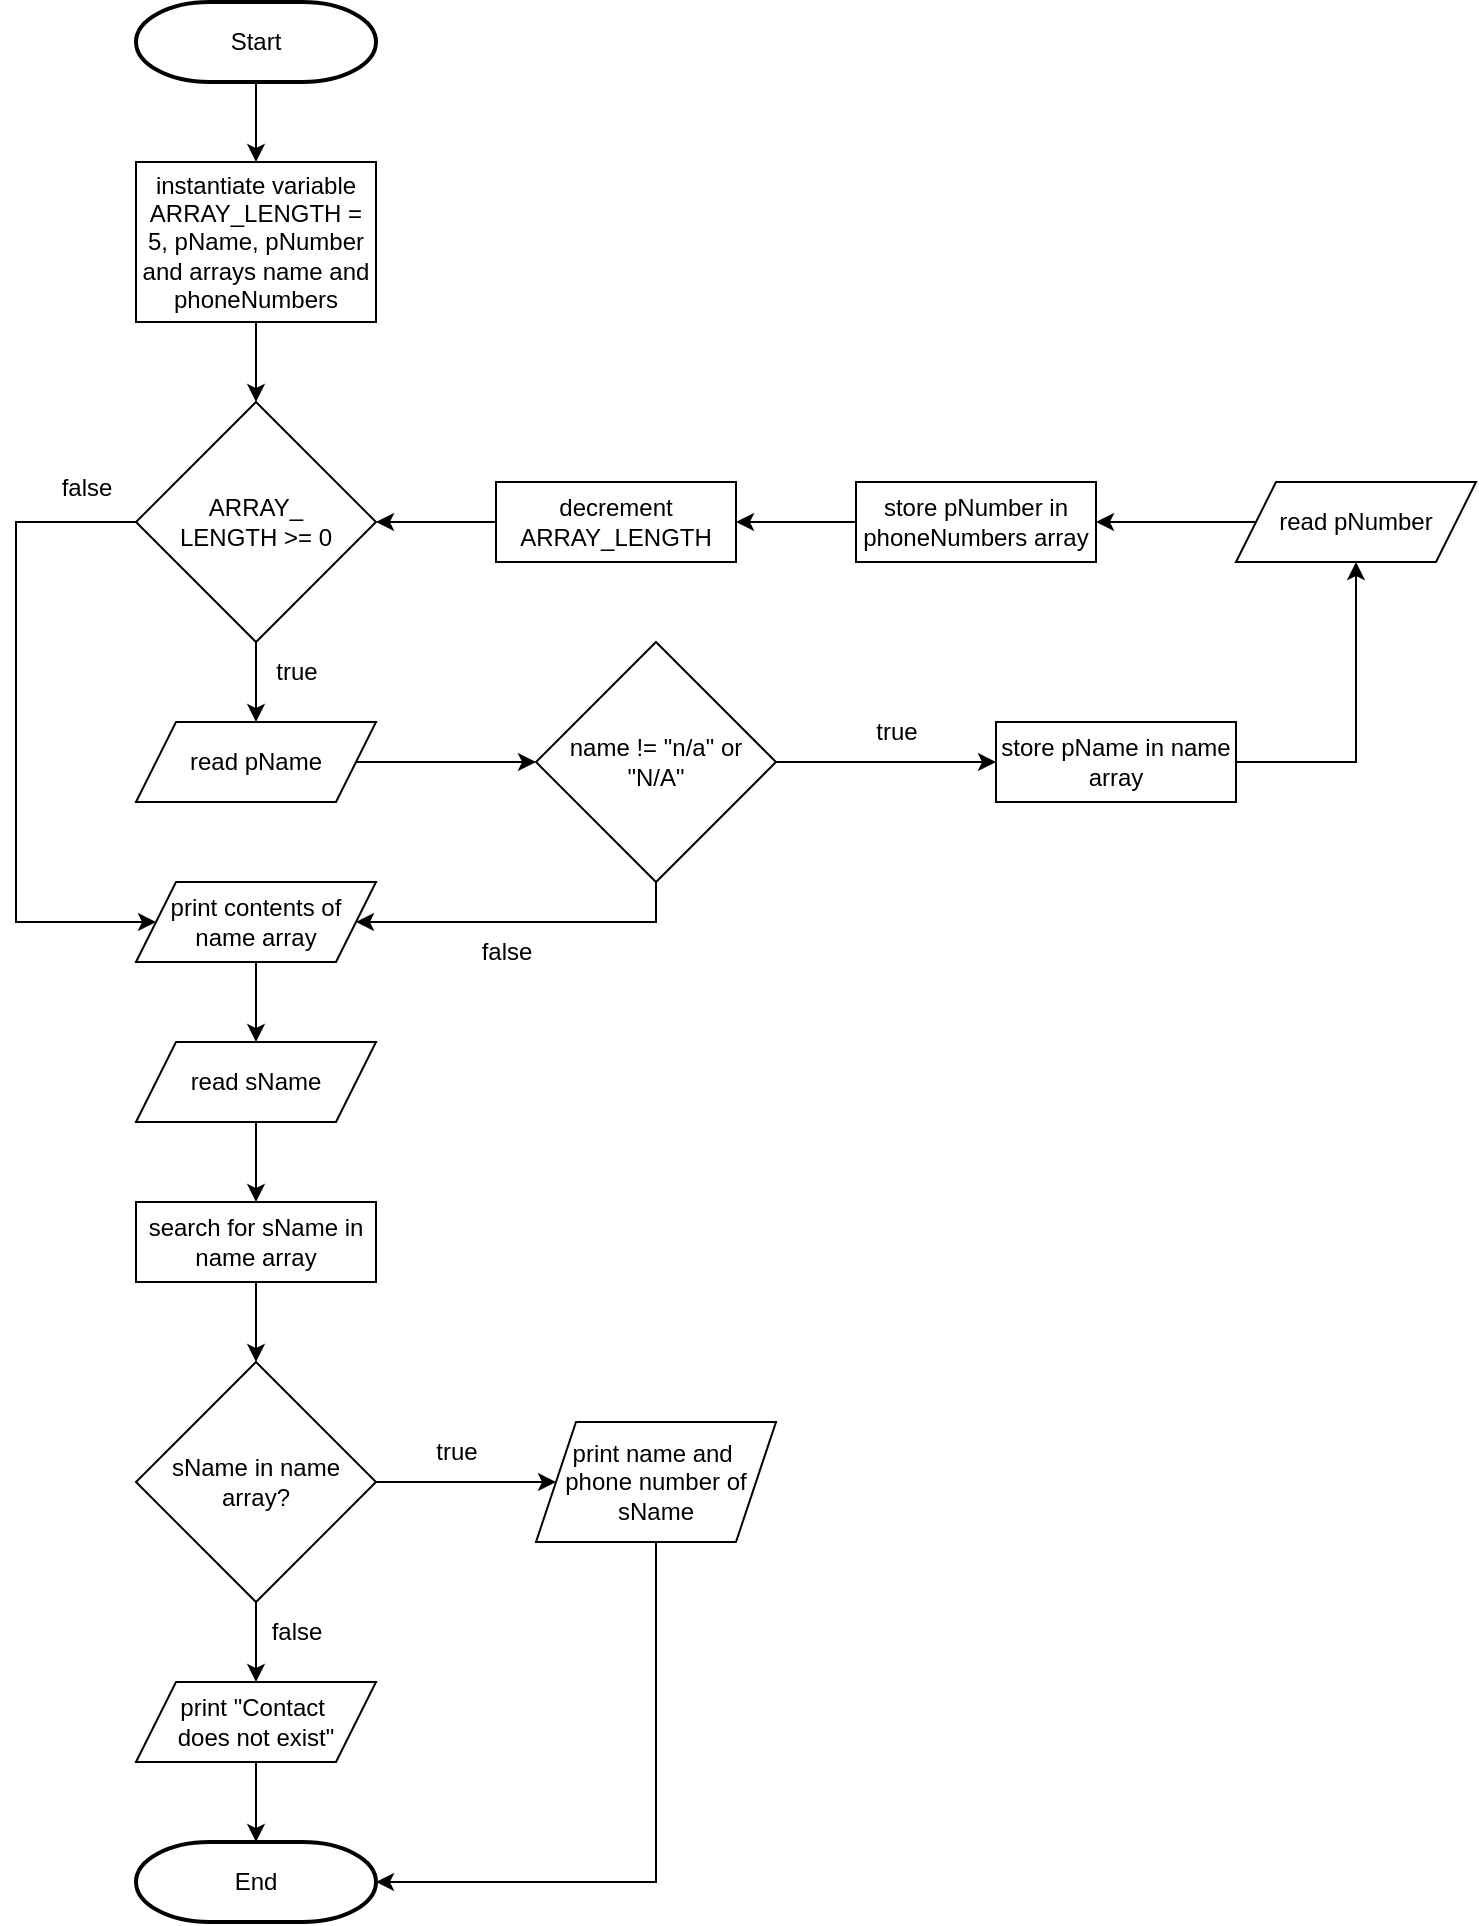 <mxfile version="24.8.3">
  <diagram name="Page-1" id="DAut1F4aCKJ11IRs0n-o">
    <mxGraphModel dx="2331" dy="1045" grid="1" gridSize="10" guides="1" tooltips="1" connect="1" arrows="1" fold="1" page="1" pageScale="1" pageWidth="850" pageHeight="1100" math="0" shadow="0">
      <root>
        <mxCell id="0" />
        <mxCell id="1" parent="0" />
        <mxCell id="puC9_LMfY6wL56W5gIWX-12" style="edgeStyle=orthogonalEdgeStyle;rounded=0;orthogonalLoop=1;jettySize=auto;html=1;exitX=0.5;exitY=1;exitDx=0;exitDy=0;exitPerimeter=0;entryX=0.5;entryY=0;entryDx=0;entryDy=0;" edge="1" parent="1" source="puC9_LMfY6wL56W5gIWX-2" target="puC9_LMfY6wL56W5gIWX-3">
          <mxGeometry relative="1" as="geometry" />
        </mxCell>
        <mxCell id="puC9_LMfY6wL56W5gIWX-2" value="Start" style="strokeWidth=2;html=1;shape=mxgraph.flowchart.terminator;whiteSpace=wrap;" vertex="1" parent="1">
          <mxGeometry x="120" y="40" width="120" height="40" as="geometry" />
        </mxCell>
        <mxCell id="puC9_LMfY6wL56W5gIWX-13" style="edgeStyle=orthogonalEdgeStyle;rounded=0;orthogonalLoop=1;jettySize=auto;html=1;exitX=0.5;exitY=1;exitDx=0;exitDy=0;entryX=0.5;entryY=0;entryDx=0;entryDy=0;" edge="1" parent="1" source="puC9_LMfY6wL56W5gIWX-3" target="puC9_LMfY6wL56W5gIWX-4">
          <mxGeometry relative="1" as="geometry" />
        </mxCell>
        <mxCell id="puC9_LMfY6wL56W5gIWX-3" value="instantiate variable ARRAY_LENGTH = 5, pName, pNumber and arrays name and phoneNumbers" style="rounded=0;whiteSpace=wrap;html=1;" vertex="1" parent="1">
          <mxGeometry x="120" y="120" width="120" height="80" as="geometry" />
        </mxCell>
        <mxCell id="puC9_LMfY6wL56W5gIWX-17" style="edgeStyle=orthogonalEdgeStyle;rounded=0;orthogonalLoop=1;jettySize=auto;html=1;exitX=0.5;exitY=1;exitDx=0;exitDy=0;entryX=0.5;entryY=0;entryDx=0;entryDy=0;" edge="1" parent="1" source="puC9_LMfY6wL56W5gIWX-4" target="puC9_LMfY6wL56W5gIWX-6">
          <mxGeometry relative="1" as="geometry" />
        </mxCell>
        <mxCell id="puC9_LMfY6wL56W5gIWX-54" style="edgeStyle=orthogonalEdgeStyle;rounded=0;orthogonalLoop=1;jettySize=auto;html=1;exitX=0;exitY=0.5;exitDx=0;exitDy=0;entryX=0;entryY=0.5;entryDx=0;entryDy=0;" edge="1" parent="1" source="puC9_LMfY6wL56W5gIWX-4" target="puC9_LMfY6wL56W5gIWX-32">
          <mxGeometry relative="1" as="geometry">
            <Array as="points">
              <mxPoint x="60" y="300" />
              <mxPoint x="60" y="500" />
            </Array>
          </mxGeometry>
        </mxCell>
        <mxCell id="puC9_LMfY6wL56W5gIWX-4" value="ARRAY_&lt;div&gt;LENGTH &amp;gt;= 0&lt;/div&gt;" style="rhombus;whiteSpace=wrap;html=1;" vertex="1" parent="1">
          <mxGeometry x="120" y="240" width="120" height="120" as="geometry" />
        </mxCell>
        <mxCell id="puC9_LMfY6wL56W5gIWX-10" style="edgeStyle=orthogonalEdgeStyle;rounded=0;orthogonalLoop=1;jettySize=auto;html=1;exitX=1;exitY=0.5;exitDx=0;exitDy=0;entryX=0;entryY=0.5;entryDx=0;entryDy=0;" edge="1" parent="1" source="puC9_LMfY6wL56W5gIWX-6" target="puC9_LMfY6wL56W5gIWX-7">
          <mxGeometry relative="1" as="geometry" />
        </mxCell>
        <mxCell id="puC9_LMfY6wL56W5gIWX-6" value="read pName" style="shape=parallelogram;perimeter=parallelogramPerimeter;whiteSpace=wrap;html=1;fixedSize=1;" vertex="1" parent="1">
          <mxGeometry x="120" y="400" width="120" height="40" as="geometry" />
        </mxCell>
        <mxCell id="puC9_LMfY6wL56W5gIWX-22" style="edgeStyle=orthogonalEdgeStyle;rounded=0;orthogonalLoop=1;jettySize=auto;html=1;exitX=1;exitY=0.5;exitDx=0;exitDy=0;entryX=0;entryY=0.5;entryDx=0;entryDy=0;" edge="1" parent="1" source="puC9_LMfY6wL56W5gIWX-7" target="puC9_LMfY6wL56W5gIWX-19">
          <mxGeometry relative="1" as="geometry" />
        </mxCell>
        <mxCell id="puC9_LMfY6wL56W5gIWX-49" style="edgeStyle=orthogonalEdgeStyle;rounded=0;orthogonalLoop=1;jettySize=auto;html=1;exitX=0.5;exitY=1;exitDx=0;exitDy=0;entryX=1;entryY=0.5;entryDx=0;entryDy=0;" edge="1" parent="1" source="puC9_LMfY6wL56W5gIWX-7" target="puC9_LMfY6wL56W5gIWX-32">
          <mxGeometry relative="1" as="geometry" />
        </mxCell>
        <mxCell id="puC9_LMfY6wL56W5gIWX-7" value="name != &quot;n/a&quot; or &quot;N/A&quot;" style="rhombus;whiteSpace=wrap;html=1;" vertex="1" parent="1">
          <mxGeometry x="320" y="360" width="120" height="120" as="geometry" />
        </mxCell>
        <mxCell id="puC9_LMfY6wL56W5gIWX-24" style="edgeStyle=orthogonalEdgeStyle;rounded=0;orthogonalLoop=1;jettySize=auto;html=1;exitX=0;exitY=0.5;exitDx=0;exitDy=0;entryX=1;entryY=0.5;entryDx=0;entryDy=0;" edge="1" parent="1" source="puC9_LMfY6wL56W5gIWX-18" target="puC9_LMfY6wL56W5gIWX-21">
          <mxGeometry relative="1" as="geometry" />
        </mxCell>
        <mxCell id="puC9_LMfY6wL56W5gIWX-18" value="read pNumber" style="shape=parallelogram;perimeter=parallelogramPerimeter;whiteSpace=wrap;html=1;fixedSize=1;" vertex="1" parent="1">
          <mxGeometry x="670" y="280" width="120" height="40" as="geometry" />
        </mxCell>
        <mxCell id="puC9_LMfY6wL56W5gIWX-56" style="edgeStyle=orthogonalEdgeStyle;rounded=0;orthogonalLoop=1;jettySize=auto;html=1;exitX=1;exitY=0.5;exitDx=0;exitDy=0;entryX=0.5;entryY=1;entryDx=0;entryDy=0;" edge="1" parent="1" source="puC9_LMfY6wL56W5gIWX-19" target="puC9_LMfY6wL56W5gIWX-18">
          <mxGeometry relative="1" as="geometry" />
        </mxCell>
        <mxCell id="puC9_LMfY6wL56W5gIWX-19" value="store pName in name array" style="rounded=0;whiteSpace=wrap;html=1;" vertex="1" parent="1">
          <mxGeometry x="550" y="400" width="120" height="40" as="geometry" />
        </mxCell>
        <mxCell id="puC9_LMfY6wL56W5gIWX-57" style="edgeStyle=orthogonalEdgeStyle;rounded=0;orthogonalLoop=1;jettySize=auto;html=1;exitX=0;exitY=0.5;exitDx=0;exitDy=0;entryX=1;entryY=0.5;entryDx=0;entryDy=0;" edge="1" parent="1" source="puC9_LMfY6wL56W5gIWX-21" target="puC9_LMfY6wL56W5gIWX-55">
          <mxGeometry relative="1" as="geometry" />
        </mxCell>
        <mxCell id="puC9_LMfY6wL56W5gIWX-21" value="store pNumber in phoneNumbers array" style="rounded=0;whiteSpace=wrap;html=1;" vertex="1" parent="1">
          <mxGeometry x="480" y="280" width="120" height="40" as="geometry" />
        </mxCell>
        <mxCell id="puC9_LMfY6wL56W5gIWX-26" value="true" style="text;html=1;align=center;verticalAlign=middle;resizable=0;points=[];autosize=1;strokeColor=none;fillColor=none;" vertex="1" parent="1">
          <mxGeometry x="180" y="360" width="40" height="30" as="geometry" />
        </mxCell>
        <mxCell id="puC9_LMfY6wL56W5gIWX-27" value="true" style="text;html=1;align=center;verticalAlign=middle;resizable=0;points=[];autosize=1;strokeColor=none;fillColor=none;" vertex="1" parent="1">
          <mxGeometry x="480" y="390" width="40" height="30" as="geometry" />
        </mxCell>
        <mxCell id="puC9_LMfY6wL56W5gIWX-41" style="edgeStyle=orthogonalEdgeStyle;rounded=0;orthogonalLoop=1;jettySize=auto;html=1;exitX=0.5;exitY=1;exitDx=0;exitDy=0;entryX=0.5;entryY=0;entryDx=0;entryDy=0;" edge="1" parent="1" source="puC9_LMfY6wL56W5gIWX-32" target="puC9_LMfY6wL56W5gIWX-34">
          <mxGeometry relative="1" as="geometry" />
        </mxCell>
        <mxCell id="puC9_LMfY6wL56W5gIWX-32" value="print contents of name array" style="shape=parallelogram;perimeter=parallelogramPerimeter;whiteSpace=wrap;html=1;fixedSize=1;" vertex="1" parent="1">
          <mxGeometry x="120" y="480" width="120" height="40" as="geometry" />
        </mxCell>
        <mxCell id="puC9_LMfY6wL56W5gIWX-42" style="edgeStyle=orthogonalEdgeStyle;rounded=0;orthogonalLoop=1;jettySize=auto;html=1;exitX=0.5;exitY=1;exitDx=0;exitDy=0;" edge="1" parent="1" source="puC9_LMfY6wL56W5gIWX-34" target="puC9_LMfY6wL56W5gIWX-36">
          <mxGeometry relative="1" as="geometry" />
        </mxCell>
        <mxCell id="puC9_LMfY6wL56W5gIWX-34" value="read sName" style="shape=parallelogram;perimeter=parallelogramPerimeter;whiteSpace=wrap;html=1;fixedSize=1;" vertex="1" parent="1">
          <mxGeometry x="120" y="560" width="120" height="40" as="geometry" />
        </mxCell>
        <mxCell id="puC9_LMfY6wL56W5gIWX-35" value="print name and&amp;nbsp;&lt;div&gt;phone number of sName&lt;/div&gt;" style="shape=parallelogram;perimeter=parallelogramPerimeter;whiteSpace=wrap;html=1;fixedSize=1;" vertex="1" parent="1">
          <mxGeometry x="320" y="750" width="120" height="60" as="geometry" />
        </mxCell>
        <mxCell id="puC9_LMfY6wL56W5gIWX-44" value="" style="edgeStyle=orthogonalEdgeStyle;rounded=0;orthogonalLoop=1;jettySize=auto;html=1;" edge="1" parent="1" source="puC9_LMfY6wL56W5gIWX-36" target="puC9_LMfY6wL56W5gIWX-38">
          <mxGeometry relative="1" as="geometry" />
        </mxCell>
        <mxCell id="puC9_LMfY6wL56W5gIWX-36" value="search for sName in name array" style="rounded=0;whiteSpace=wrap;html=1;" vertex="1" parent="1">
          <mxGeometry x="120" y="640" width="120" height="40" as="geometry" />
        </mxCell>
        <mxCell id="puC9_LMfY6wL56W5gIWX-45" value="" style="edgeStyle=orthogonalEdgeStyle;rounded=0;orthogonalLoop=1;jettySize=auto;html=1;" edge="1" parent="1" source="puC9_LMfY6wL56W5gIWX-38" target="puC9_LMfY6wL56W5gIWX-35">
          <mxGeometry relative="1" as="geometry" />
        </mxCell>
        <mxCell id="puC9_LMfY6wL56W5gIWX-52" style="edgeStyle=orthogonalEdgeStyle;rounded=0;orthogonalLoop=1;jettySize=auto;html=1;exitX=0.5;exitY=1;exitDx=0;exitDy=0;entryX=0.5;entryY=0;entryDx=0;entryDy=0;" edge="1" parent="1" source="puC9_LMfY6wL56W5gIWX-38" target="puC9_LMfY6wL56W5gIWX-51">
          <mxGeometry relative="1" as="geometry" />
        </mxCell>
        <mxCell id="puC9_LMfY6wL56W5gIWX-38" value="sName in name array?" style="rhombus;whiteSpace=wrap;html=1;" vertex="1" parent="1">
          <mxGeometry x="120" y="720" width="120" height="120" as="geometry" />
        </mxCell>
        <mxCell id="puC9_LMfY6wL56W5gIWX-40" value="End" style="strokeWidth=2;html=1;shape=mxgraph.flowchart.terminator;whiteSpace=wrap;" vertex="1" parent="1">
          <mxGeometry x="120" y="960" width="120" height="40" as="geometry" />
        </mxCell>
        <mxCell id="puC9_LMfY6wL56W5gIWX-46" style="edgeStyle=orthogonalEdgeStyle;rounded=0;orthogonalLoop=1;jettySize=auto;html=1;exitX=0.5;exitY=1;exitDx=0;exitDy=0;entryX=1;entryY=0.5;entryDx=0;entryDy=0;entryPerimeter=0;" edge="1" parent="1" source="puC9_LMfY6wL56W5gIWX-35" target="puC9_LMfY6wL56W5gIWX-40">
          <mxGeometry relative="1" as="geometry" />
        </mxCell>
        <mxCell id="puC9_LMfY6wL56W5gIWX-47" value="true" style="text;html=1;align=center;verticalAlign=middle;resizable=0;points=[];autosize=1;strokeColor=none;fillColor=none;" vertex="1" parent="1">
          <mxGeometry x="260" y="750" width="40" height="30" as="geometry" />
        </mxCell>
        <mxCell id="puC9_LMfY6wL56W5gIWX-48" value="false" style="text;html=1;align=center;verticalAlign=middle;resizable=0;points=[];autosize=1;strokeColor=none;fillColor=none;" vertex="1" parent="1">
          <mxGeometry x="175" y="840" width="50" height="30" as="geometry" />
        </mxCell>
        <mxCell id="puC9_LMfY6wL56W5gIWX-50" value="false" style="text;html=1;align=center;verticalAlign=middle;resizable=0;points=[];autosize=1;strokeColor=none;fillColor=none;" vertex="1" parent="1">
          <mxGeometry x="280" y="500" width="50" height="30" as="geometry" />
        </mxCell>
        <mxCell id="puC9_LMfY6wL56W5gIWX-53" style="edgeStyle=orthogonalEdgeStyle;rounded=0;orthogonalLoop=1;jettySize=auto;html=1;exitX=0.5;exitY=1;exitDx=0;exitDy=0;" edge="1" parent="1" source="puC9_LMfY6wL56W5gIWX-51" target="puC9_LMfY6wL56W5gIWX-40">
          <mxGeometry relative="1" as="geometry" />
        </mxCell>
        <mxCell id="puC9_LMfY6wL56W5gIWX-51" value="print &quot;Contact&amp;nbsp;&lt;div&gt;does not exist&quot;&lt;/div&gt;" style="shape=parallelogram;perimeter=parallelogramPerimeter;whiteSpace=wrap;html=1;fixedSize=1;" vertex="1" parent="1">
          <mxGeometry x="120" y="880" width="120" height="40" as="geometry" />
        </mxCell>
        <mxCell id="puC9_LMfY6wL56W5gIWX-58" style="edgeStyle=orthogonalEdgeStyle;rounded=0;orthogonalLoop=1;jettySize=auto;html=1;exitX=0;exitY=0.5;exitDx=0;exitDy=0;entryX=1;entryY=0.5;entryDx=0;entryDy=0;" edge="1" parent="1" source="puC9_LMfY6wL56W5gIWX-55" target="puC9_LMfY6wL56W5gIWX-4">
          <mxGeometry relative="1" as="geometry" />
        </mxCell>
        <mxCell id="puC9_LMfY6wL56W5gIWX-55" value="decrement ARRAY_LENGTH" style="whiteSpace=wrap;html=1;" vertex="1" parent="1">
          <mxGeometry x="300" y="280" width="120" height="40" as="geometry" />
        </mxCell>
        <mxCell id="puC9_LMfY6wL56W5gIWX-59" value="false" style="text;html=1;align=center;verticalAlign=middle;resizable=0;points=[];autosize=1;strokeColor=none;fillColor=none;" vertex="1" parent="1">
          <mxGeometry x="70" y="268" width="50" height="30" as="geometry" />
        </mxCell>
      </root>
    </mxGraphModel>
  </diagram>
</mxfile>

